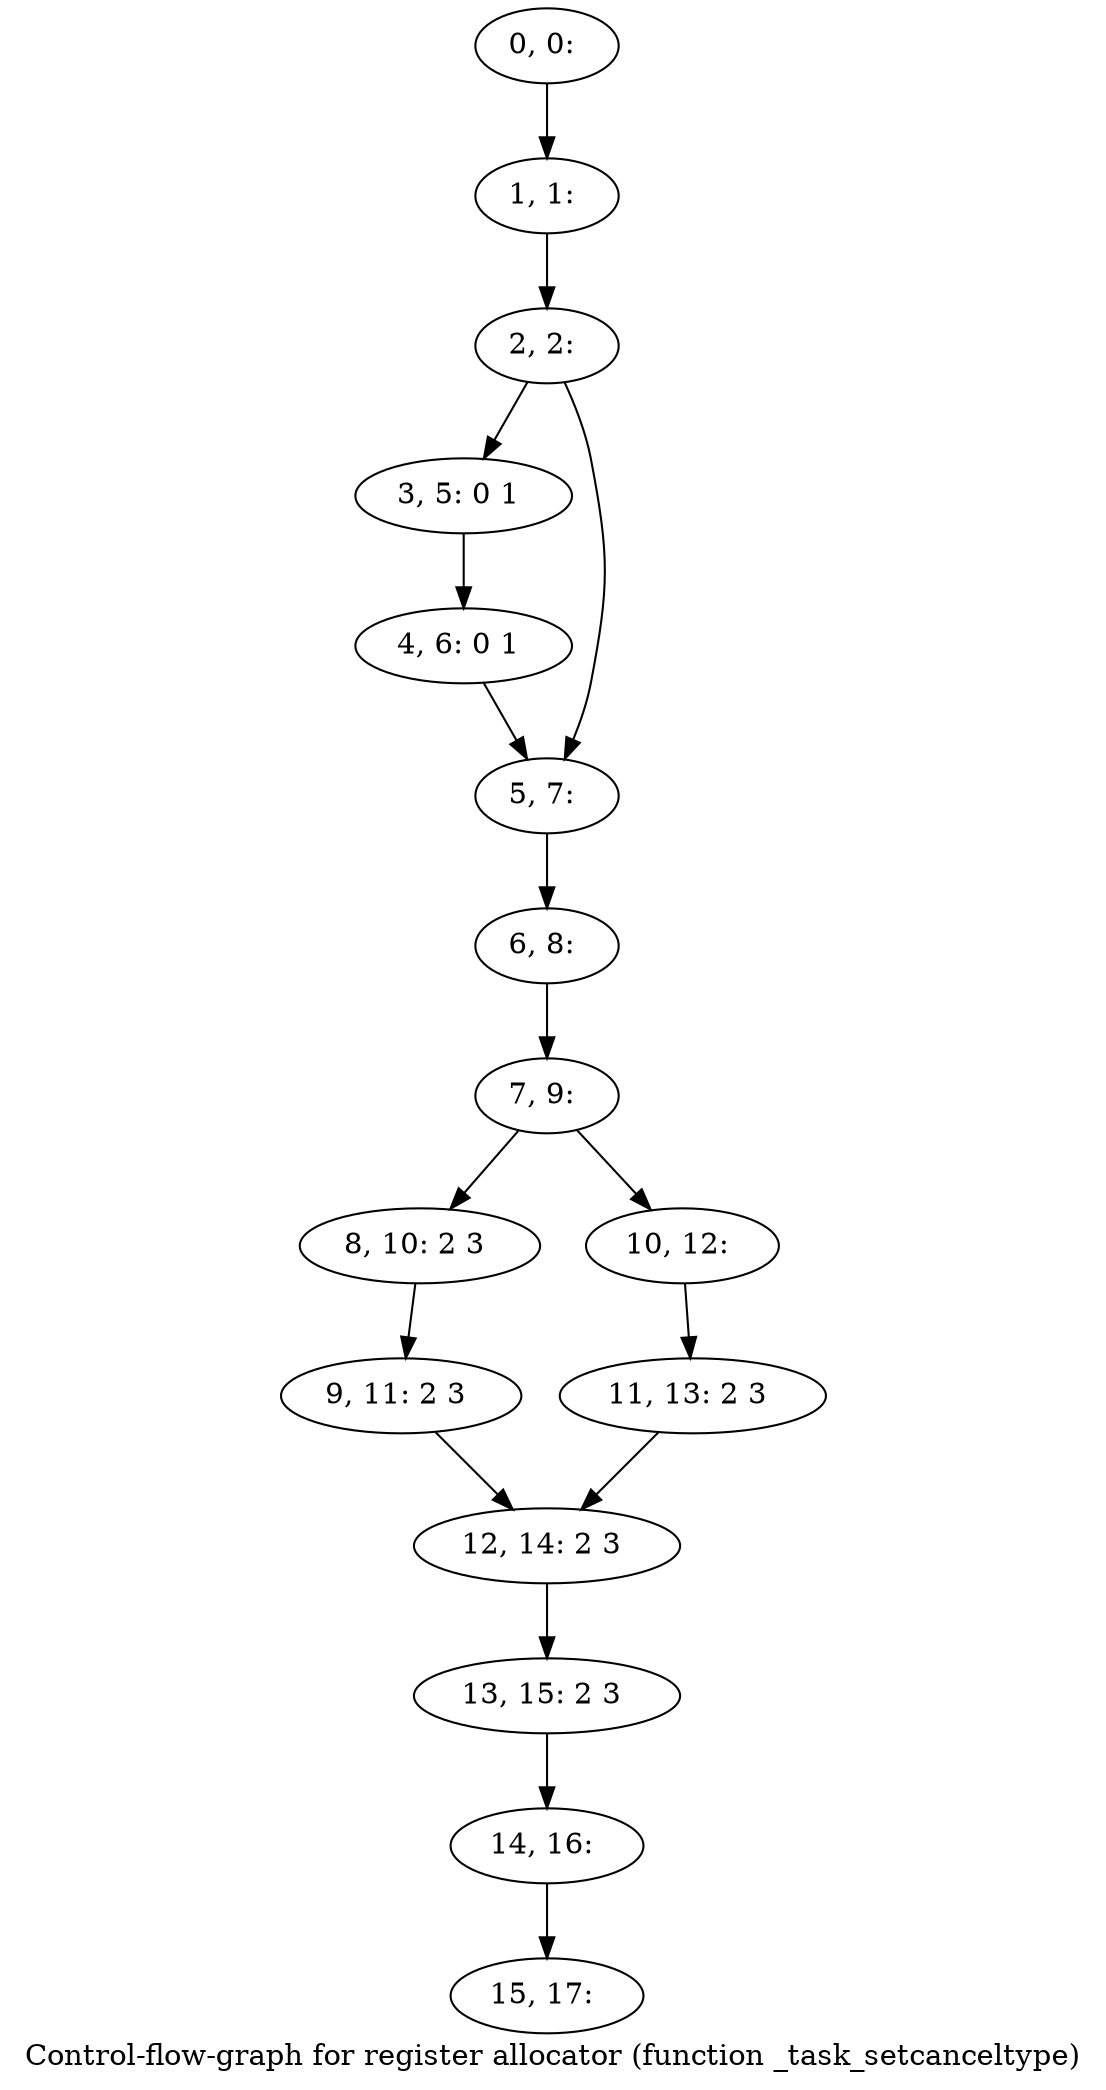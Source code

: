digraph G {
graph [label="Control-flow-graph for register allocator (function _task_setcanceltype)"]
0[label="0, 0: "];
1[label="1, 1: "];
2[label="2, 2: "];
3[label="3, 5: 0 1 "];
4[label="4, 6: 0 1 "];
5[label="5, 7: "];
6[label="6, 8: "];
7[label="7, 9: "];
8[label="8, 10: 2 3 "];
9[label="9, 11: 2 3 "];
10[label="10, 12: "];
11[label="11, 13: 2 3 "];
12[label="12, 14: 2 3 "];
13[label="13, 15: 2 3 "];
14[label="14, 16: "];
15[label="15, 17: "];
0->1 ;
1->2 ;
2->3 ;
2->5 ;
3->4 ;
4->5 ;
5->6 ;
6->7 ;
7->8 ;
7->10 ;
8->9 ;
9->12 ;
10->11 ;
11->12 ;
12->13 ;
13->14 ;
14->15 ;
}
